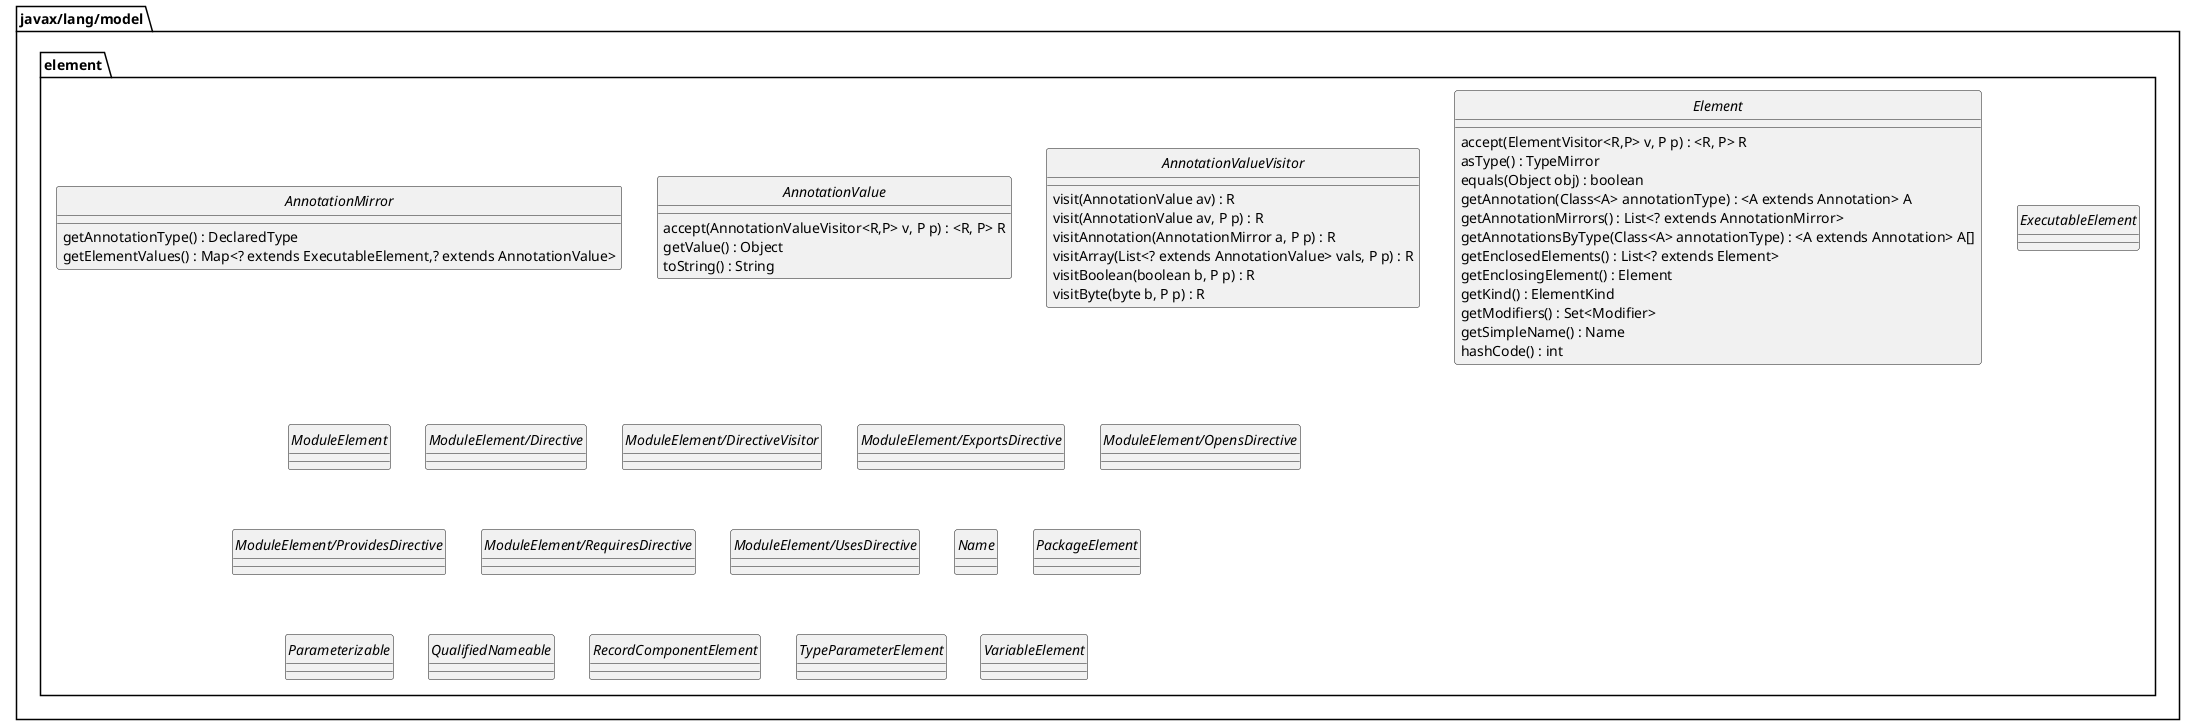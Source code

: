 @startuml
'https://plantuml.com/sequence-diagram
skinparam style Strictuml


package javax/lang/model.element
{

    interface AnnotationMirror
    {
    getAnnotationType() : DeclaredType
    getElementValues() : Map<? extends ExecutableElement,? extends AnnotationValue>
    }
    interface AnnotationValue
    {
    accept(AnnotationValueVisitor<R,P> v, P p) : <R, P> R
    getValue() : Object
    toString() : String
    }
    interface AnnotationValueVisitor
    {
    visit(AnnotationValue av) : R
    visit(AnnotationValue av, P p) : R
    visitAnnotation(AnnotationMirror a, P p) : R
    visitArray(List<? extends AnnotationValue> vals, P p) : R
    visitBoolean(boolean b, P p) : R
    visitByte(byte b, P p) : R
    }
    interface Element
    {
        accept(ElementVisitor<R,P> v, P p) : <R, P> R
        asType() : TypeMirror
        equals(Object obj) : boolean
        getAnnotation(Class<A> annotationType) : <A extends Annotation> A
        getAnnotationMirrors() : List<? extends AnnotationMirror>
        getAnnotationsByType(Class<A> annotationType) : <A extends Annotation> A[]
        getEnclosedElements() : List<? extends Element>
        getEnclosingElement() : Element
        getKind() : ElementKind
        getModifiers() : Set<Modifier>
        getSimpleName() : Name
        hashCode() : int
    }
    interface ExecutableElement
    interface ModuleElement
    interface ModuleElement/Directive
    interface ModuleElement/DirectiveVisitor
    interface ModuleElement/ExportsDirective
    interface ModuleElement/OpensDirective
    interface ModuleElement/ProvidesDirective
    interface ModuleElement/RequiresDirective
    interface ModuleElement/UsesDirective
    interface Name
    interface PackageElement
    interface Parameterizable
    interface QualifiedNameable
    interface RecordComponentElement
    interface TypeParameterElement
    interface VariableElement
}




@enduml